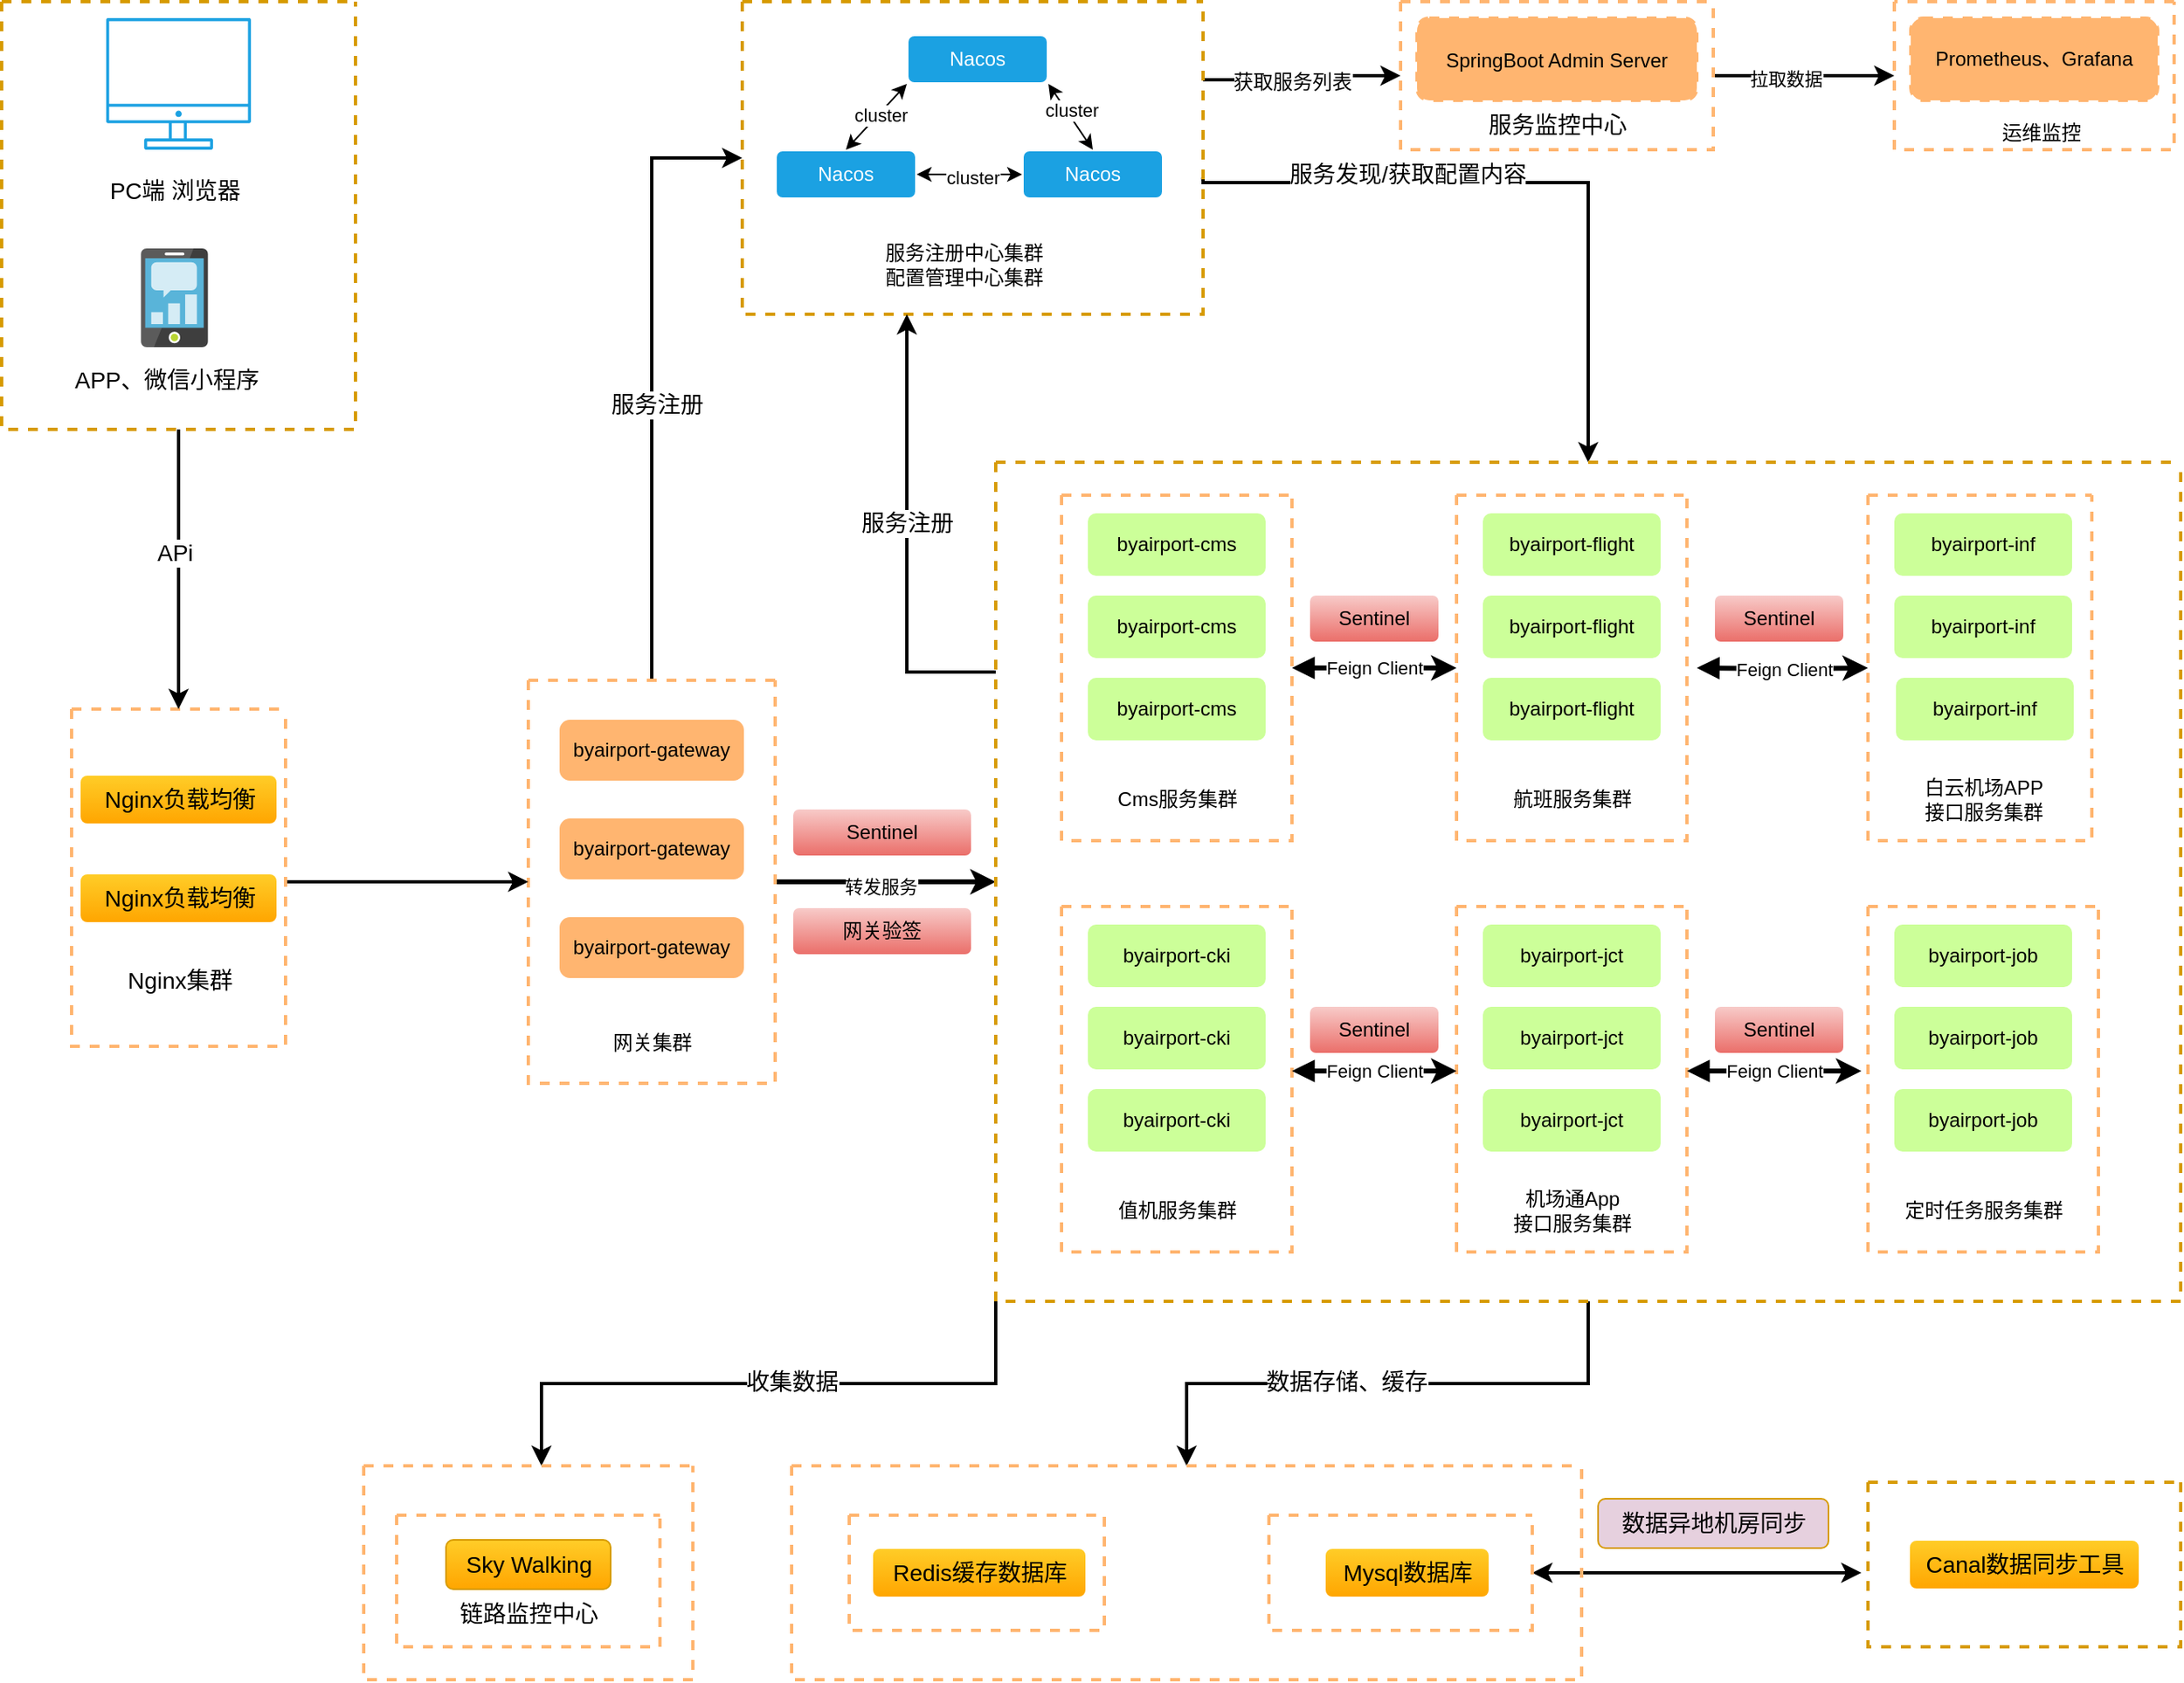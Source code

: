 <mxfile version="20.7.3" type="github">
  <diagram name="第 1 页" id="ni2XKdgbC6iAozZIejau">
    <mxGraphModel dx="2711" dy="941" grid="1" gridSize="10" guides="1" tooltips="1" connect="1" arrows="1" fold="1" page="1" pageScale="1" pageWidth="827" pageHeight="1169" math="0" shadow="0">
      <root>
        <mxCell id="0" />
        <mxCell id="1" parent="0" />
        <mxCell id="4fO2Cc71BolnSUJtsAkM-2" style="edgeStyle=orthogonalEdgeStyle;rounded=0;orthogonalLoop=1;jettySize=auto;html=1;exitX=0.996;exitY=0.568;exitDx=0;exitDy=0;entryX=0.5;entryY=0;entryDx=0;entryDy=0;startArrow=none;startFill=0;endArrow=classic;endFill=1;strokeWidth=2;exitPerimeter=0;" edge="1" parent="1" source="4fO2Cc71BolnSUJtsAkM-6" target="4fO2Cc71BolnSUJtsAkM-32">
          <mxGeometry relative="1" as="geometry">
            <Array as="points">
              <mxPoint x="540" y="178" />
              <mxPoint x="540" y="180" />
              <mxPoint x="774" y="180" />
            </Array>
          </mxGeometry>
        </mxCell>
        <mxCell id="4fO2Cc71BolnSUJtsAkM-3" value="服务发现/获取配置内容" style="edgeLabel;html=1;align=center;verticalAlign=middle;resizable=0;points=[];fontSize=14;" vertex="1" connectable="0" parent="4fO2Cc71BolnSUJtsAkM-2">
          <mxGeometry x="-0.165" y="-2" relative="1" as="geometry">
            <mxPoint x="-43" y="-7" as="offset" />
          </mxGeometry>
        </mxCell>
        <mxCell id="4fO2Cc71BolnSUJtsAkM-4" style="edgeStyle=orthogonalEdgeStyle;rounded=0;orthogonalLoop=1;jettySize=auto;html=1;exitX=1;exitY=0.25;exitDx=0;exitDy=0;fontSize=14;startArrow=none;startFill=0;endArrow=classic;endFill=1;strokeWidth=2;entryX=0;entryY=0.5;entryDx=0;entryDy=0;" edge="1" parent="1" source="4fO2Cc71BolnSUJtsAkM-6" target="4fO2Cc71BolnSUJtsAkM-81">
          <mxGeometry relative="1" as="geometry">
            <mxPoint x="780" y="118" as="targetPoint" />
          </mxGeometry>
        </mxCell>
        <mxCell id="4fO2Cc71BolnSUJtsAkM-5" value="&lt;font style=&quot;font-size: 12px;&quot;&gt;获取服务列表&lt;/font&gt;" style="edgeLabel;html=1;align=center;verticalAlign=middle;resizable=0;points=[];fontSize=14;" vertex="1" connectable="0" parent="4fO2Cc71BolnSUJtsAkM-4">
          <mxGeometry x="-0.127" y="1" relative="1" as="geometry">
            <mxPoint y="1" as="offset" />
          </mxGeometry>
        </mxCell>
        <mxCell id="4fO2Cc71BolnSUJtsAkM-6" value="" style="swimlane;startSize=0;dashed=1;strokeWidth=2;strokeColor=#d79b00;fillColor=#ffe6cc;" vertex="1" parent="1">
          <mxGeometry x="260" y="70" width="280" height="190" as="geometry">
            <mxRectangle x="220" y="70" width="50" height="40" as="alternateBounds" />
          </mxGeometry>
        </mxCell>
        <mxCell id="4fO2Cc71BolnSUJtsAkM-7" value="Nacos" style="rounded=1;whiteSpace=wrap;html=1;strokeColor=#FFFFFF;strokeWidth=2;fillColor=#1ba1e2;fontColor=#ffffff;" vertex="1" parent="4fO2Cc71BolnSUJtsAkM-6">
          <mxGeometry x="100" y="20" width="86" height="30" as="geometry" />
        </mxCell>
        <mxCell id="4fO2Cc71BolnSUJtsAkM-8" value="Nacos" style="rounded=1;whiteSpace=wrap;html=1;strokeColor=#FFFFFF;strokeWidth=2;fillColor=#1ba1e2;fontColor=#ffffff;" vertex="1" parent="4fO2Cc71BolnSUJtsAkM-6">
          <mxGeometry x="20" y="90" width="86" height="30" as="geometry" />
        </mxCell>
        <mxCell id="4fO2Cc71BolnSUJtsAkM-9" value="Nacos" style="rounded=1;whiteSpace=wrap;html=1;strokeColor=#FFFFFF;strokeWidth=2;fillColor=#1ba1e2;fontColor=#ffffff;" vertex="1" parent="4fO2Cc71BolnSUJtsAkM-6">
          <mxGeometry x="170" y="90" width="86" height="30" as="geometry" />
        </mxCell>
        <mxCell id="4fO2Cc71BolnSUJtsAkM-10" value="" style="endArrow=classic;startArrow=classic;html=1;rounded=0;exitX=0.5;exitY=0;exitDx=0;exitDy=0;entryX=0;entryY=1;entryDx=0;entryDy=0;" edge="1" parent="4fO2Cc71BolnSUJtsAkM-6" source="4fO2Cc71BolnSUJtsAkM-8" target="4fO2Cc71BolnSUJtsAkM-7">
          <mxGeometry width="50" height="50" relative="1" as="geometry">
            <mxPoint x="34" y="100" as="sourcePoint" />
            <mxPoint x="84" y="50" as="targetPoint" />
          </mxGeometry>
        </mxCell>
        <mxCell id="4fO2Cc71BolnSUJtsAkM-11" value="cluster" style="edgeLabel;html=1;align=center;verticalAlign=middle;resizable=0;points=[];" vertex="1" connectable="0" parent="4fO2Cc71BolnSUJtsAkM-10">
          <mxGeometry x="0.089" y="-1" relative="1" as="geometry">
            <mxPoint as="offset" />
          </mxGeometry>
        </mxCell>
        <mxCell id="4fO2Cc71BolnSUJtsAkM-12" value="" style="endArrow=classic;startArrow=classic;html=1;rounded=0;exitX=0.5;exitY=0;exitDx=0;exitDy=0;entryX=1;entryY=1;entryDx=0;entryDy=0;" edge="1" parent="4fO2Cc71BolnSUJtsAkM-6" source="4fO2Cc71BolnSUJtsAkM-9" target="4fO2Cc71BolnSUJtsAkM-7">
          <mxGeometry width="50" height="50" relative="1" as="geometry">
            <mxPoint x="73" y="100" as="sourcePoint" />
            <mxPoint x="110" y="60" as="targetPoint" />
          </mxGeometry>
        </mxCell>
        <mxCell id="4fO2Cc71BolnSUJtsAkM-13" value="cluster" style="edgeLabel;html=1;align=center;verticalAlign=middle;resizable=0;points=[];" vertex="1" connectable="0" parent="4fO2Cc71BolnSUJtsAkM-12">
          <mxGeometry x="0.149" y="-2" relative="1" as="geometry">
            <mxPoint as="offset" />
          </mxGeometry>
        </mxCell>
        <mxCell id="4fO2Cc71BolnSUJtsAkM-14" value="" style="endArrow=classic;startArrow=classic;html=1;rounded=0;exitX=1;exitY=0.5;exitDx=0;exitDy=0;entryX=0;entryY=0.5;entryDx=0;entryDy=0;" edge="1" parent="4fO2Cc71BolnSUJtsAkM-6" source="4fO2Cc71BolnSUJtsAkM-8" target="4fO2Cc71BolnSUJtsAkM-9">
          <mxGeometry width="50" height="50" relative="1" as="geometry">
            <mxPoint x="73" y="100" as="sourcePoint" />
            <mxPoint x="102" y="60" as="targetPoint" />
          </mxGeometry>
        </mxCell>
        <mxCell id="4fO2Cc71BolnSUJtsAkM-15" value="cluster" style="edgeLabel;html=1;align=center;verticalAlign=middle;resizable=0;points=[];" vertex="1" connectable="0" parent="4fO2Cc71BolnSUJtsAkM-14">
          <mxGeometry x="0.062" y="-2" relative="1" as="geometry">
            <mxPoint as="offset" />
          </mxGeometry>
        </mxCell>
        <mxCell id="4fO2Cc71BolnSUJtsAkM-16" value="服务注册中心集群&lt;br&gt;配置管理中心集群" style="rounded=1;whiteSpace=wrap;html=1;strokeColor=#FFFFFF;strokeWidth=2;" vertex="1" parent="4fO2Cc71BolnSUJtsAkM-6">
          <mxGeometry x="70" y="140" width="130" height="40" as="geometry" />
        </mxCell>
        <mxCell id="4fO2Cc71BolnSUJtsAkM-17" style="edgeStyle=orthogonalEdgeStyle;rounded=0;orthogonalLoop=1;jettySize=auto;html=1;exitX=0.5;exitY=0;exitDx=0;exitDy=0;entryX=0;entryY=0.5;entryDx=0;entryDy=0;strokeWidth=2;" edge="1" parent="1" source="4fO2Cc71BolnSUJtsAkM-21" target="4fO2Cc71BolnSUJtsAkM-6">
          <mxGeometry relative="1" as="geometry" />
        </mxCell>
        <mxCell id="4fO2Cc71BolnSUJtsAkM-18" value="服务注册" style="edgeLabel;html=1;align=center;verticalAlign=middle;resizable=0;points=[];fontSize=14;" vertex="1" connectable="0" parent="4fO2Cc71BolnSUJtsAkM-17">
          <mxGeometry x="-0.098" y="-3" relative="1" as="geometry">
            <mxPoint as="offset" />
          </mxGeometry>
        </mxCell>
        <mxCell id="4fO2Cc71BolnSUJtsAkM-19" style="edgeStyle=orthogonalEdgeStyle;rounded=0;orthogonalLoop=1;jettySize=auto;html=1;exitX=1;exitY=0.5;exitDx=0;exitDy=0;entryX=0;entryY=0.5;entryDx=0;entryDy=0;strokeWidth=3;" edge="1" parent="1" source="4fO2Cc71BolnSUJtsAkM-21" target="4fO2Cc71BolnSUJtsAkM-32">
          <mxGeometry relative="1" as="geometry" />
        </mxCell>
        <mxCell id="4fO2Cc71BolnSUJtsAkM-20" value="转发服务" style="edgeLabel;html=1;align=center;verticalAlign=middle;resizable=0;points=[];" vertex="1" connectable="0" parent="4fO2Cc71BolnSUJtsAkM-19">
          <mxGeometry x="-0.045" y="-3" relative="1" as="geometry">
            <mxPoint as="offset" />
          </mxGeometry>
        </mxCell>
        <mxCell id="4fO2Cc71BolnSUJtsAkM-21" value="" style="swimlane;startSize=0;strokeColor=#FFB570;strokeWidth=2;dashed=1;" vertex="1" parent="1">
          <mxGeometry x="130" y="482.5" width="150" height="245" as="geometry" />
        </mxCell>
        <mxCell id="4fO2Cc71BolnSUJtsAkM-22" value="byairport-gateway" style="rounded=1;whiteSpace=wrap;html=1;strokeColor=#FFB570;strokeWidth=2;fillColor=#FFB570;" vertex="1" parent="4fO2Cc71BolnSUJtsAkM-21">
          <mxGeometry x="20" y="25" width="110" height="35" as="geometry" />
        </mxCell>
        <mxCell id="4fO2Cc71BolnSUJtsAkM-23" value="byairport-gateway" style="rounded=1;whiteSpace=wrap;html=1;strokeColor=#FFB570;strokeWidth=2;fillColor=#FFB570;" vertex="1" parent="4fO2Cc71BolnSUJtsAkM-21">
          <mxGeometry x="20" y="85" width="110" height="35" as="geometry" />
        </mxCell>
        <mxCell id="4fO2Cc71BolnSUJtsAkM-24" value="byairport-gateway" style="rounded=1;whiteSpace=wrap;html=1;strokeColor=#FFB570;strokeWidth=2;fillColor=#FFB570;" vertex="1" parent="4fO2Cc71BolnSUJtsAkM-21">
          <mxGeometry x="20" y="145" width="110" height="35" as="geometry" />
        </mxCell>
        <mxCell id="4fO2Cc71BolnSUJtsAkM-25" value="网关集群" style="text;html=1;align=center;verticalAlign=middle;resizable=0;points=[];autosize=1;strokeColor=none;fillColor=none;" vertex="1" parent="4fO2Cc71BolnSUJtsAkM-21">
          <mxGeometry x="40" y="205" width="70" height="30" as="geometry" />
        </mxCell>
        <mxCell id="4fO2Cc71BolnSUJtsAkM-26" style="edgeStyle=orthogonalEdgeStyle;rounded=0;orthogonalLoop=1;jettySize=auto;html=1;startArrow=none;startFill=0;strokeWidth=2;endArrow=classic;endFill=1;exitX=0;exitY=0.25;exitDx=0;exitDy=0;" edge="1" parent="1" source="4fO2Cc71BolnSUJtsAkM-32">
          <mxGeometry relative="1" as="geometry">
            <mxPoint x="360" y="260" as="targetPoint" />
            <Array as="points">
              <mxPoint x="360" y="478" />
              <mxPoint x="360" y="280" />
              <mxPoint x="360" y="280" />
            </Array>
          </mxGeometry>
        </mxCell>
        <mxCell id="4fO2Cc71BolnSUJtsAkM-27" value="服务注册" style="edgeLabel;html=1;align=center;verticalAlign=middle;resizable=0;points=[];fontSize=14;" vertex="1" connectable="0" parent="4fO2Cc71BolnSUJtsAkM-26">
          <mxGeometry x="0.343" y="2" relative="1" as="geometry">
            <mxPoint x="2" y="38" as="offset" />
          </mxGeometry>
        </mxCell>
        <mxCell id="4fO2Cc71BolnSUJtsAkM-28" style="edgeStyle=orthogonalEdgeStyle;rounded=0;orthogonalLoop=1;jettySize=auto;html=1;exitX=0.5;exitY=1;exitDx=0;exitDy=0;entryX=0.5;entryY=0;entryDx=0;entryDy=0;fontSize=14;startArrow=none;startFill=0;endArrow=classic;endFill=1;strokeWidth=2;" edge="1" parent="1" source="4fO2Cc71BolnSUJtsAkM-32" target="4fO2Cc71BolnSUJtsAkM-73">
          <mxGeometry relative="1" as="geometry" />
        </mxCell>
        <mxCell id="4fO2Cc71BolnSUJtsAkM-29" value="数据存储、缓存" style="edgeLabel;html=1;align=center;verticalAlign=middle;resizable=0;points=[];fontSize=14;" vertex="1" connectable="0" parent="4fO2Cc71BolnSUJtsAkM-28">
          <mxGeometry x="0.145" y="-1" relative="1" as="geometry">
            <mxPoint as="offset" />
          </mxGeometry>
        </mxCell>
        <mxCell id="4fO2Cc71BolnSUJtsAkM-30" style="edgeStyle=orthogonalEdgeStyle;rounded=0;orthogonalLoop=1;jettySize=auto;html=1;exitX=0;exitY=1;exitDx=0;exitDy=0;entryX=0.54;entryY=0;entryDx=0;entryDy=0;entryPerimeter=0;fontSize=14;startArrow=none;startFill=0;endArrow=classic;endFill=1;strokeWidth=2;" edge="1" parent="1" source="4fO2Cc71BolnSUJtsAkM-32" target="4fO2Cc71BolnSUJtsAkM-84">
          <mxGeometry relative="1" as="geometry">
            <Array as="points">
              <mxPoint x="414" y="910" />
              <mxPoint x="138" y="910" />
            </Array>
          </mxGeometry>
        </mxCell>
        <mxCell id="4fO2Cc71BolnSUJtsAkM-31" value="收集数据" style="edgeLabel;html=1;align=center;verticalAlign=middle;resizable=0;points=[];fontSize=14;" vertex="1" connectable="0" parent="4fO2Cc71BolnSUJtsAkM-30">
          <mxGeometry x="-0.277" y="-1" relative="1" as="geometry">
            <mxPoint x="-38" as="offset" />
          </mxGeometry>
        </mxCell>
        <mxCell id="4fO2Cc71BolnSUJtsAkM-32" value="" style="swimlane;startSize=0;strokeColor=#d79b00;strokeWidth=2;fillColor=#ffcd28;dashed=1;gradientColor=#ffa500;" vertex="1" parent="1">
          <mxGeometry x="414" y="350" width="720" height="510" as="geometry" />
        </mxCell>
        <mxCell id="4fO2Cc71BolnSUJtsAkM-33" value="Feign Client" style="edgeStyle=orthogonalEdgeStyle;rounded=0;orthogonalLoop=1;jettySize=auto;html=1;exitX=1;exitY=0.5;exitDx=0;exitDy=0;entryX=0;entryY=0.5;entryDx=0;entryDy=0;strokeWidth=3;startArrow=block;startFill=1;" edge="1" parent="4fO2Cc71BolnSUJtsAkM-32" source="4fO2Cc71BolnSUJtsAkM-34" target="4fO2Cc71BolnSUJtsAkM-39">
          <mxGeometry relative="1" as="geometry" />
        </mxCell>
        <mxCell id="4fO2Cc71BolnSUJtsAkM-34" value="" style="swimlane;startSize=0;dashed=1;strokeColor=#FFB570;strokeWidth=2;fillColor=#FFFFFF;" vertex="1" parent="4fO2Cc71BolnSUJtsAkM-32">
          <mxGeometry x="40" y="20" width="140" height="210" as="geometry" />
        </mxCell>
        <mxCell id="4fO2Cc71BolnSUJtsAkM-35" value="byairport-cms" style="whiteSpace=wrap;html=1;strokeColor=#FFFFFF;strokeWidth=2;fillColor=#CCFF99;rounded=1;rotation=0;" vertex="1" parent="4fO2Cc71BolnSUJtsAkM-34">
          <mxGeometry x="15" y="10" width="110" height="40" as="geometry" />
        </mxCell>
        <mxCell id="4fO2Cc71BolnSUJtsAkM-36" value="byairport-cms" style="whiteSpace=wrap;html=1;strokeColor=#FFFFFF;strokeWidth=2;fillColor=#CCFF99;gradientColor=none;rounded=1;" vertex="1" parent="4fO2Cc71BolnSUJtsAkM-34">
          <mxGeometry x="15" y="110" width="110" height="40" as="geometry" />
        </mxCell>
        <mxCell id="4fO2Cc71BolnSUJtsAkM-37" value="byairport-cms" style="whiteSpace=wrap;html=1;strokeColor=#FFFFFF;strokeWidth=2;fillColor=#CCFF99;rounded=1;" vertex="1" parent="4fO2Cc71BolnSUJtsAkM-34">
          <mxGeometry x="15" y="60" width="110" height="40" as="geometry" />
        </mxCell>
        <mxCell id="4fO2Cc71BolnSUJtsAkM-38" value="Cms服务集群" style="text;html=1;align=center;verticalAlign=middle;resizable=0;points=[];autosize=1;strokeColor=none;fillColor=none;" vertex="1" parent="4fO2Cc71BolnSUJtsAkM-34">
          <mxGeometry x="20" y="170" width="100" height="30" as="geometry" />
        </mxCell>
        <mxCell id="4fO2Cc71BolnSUJtsAkM-39" value="" style="swimlane;startSize=0;dashed=1;strokeColor=#FFB570;strokeWidth=2;fillColor=#FFFFFF;" vertex="1" parent="4fO2Cc71BolnSUJtsAkM-32">
          <mxGeometry x="280" y="20" width="140" height="210" as="geometry" />
        </mxCell>
        <mxCell id="4fO2Cc71BolnSUJtsAkM-40" value="byairport-flight" style="whiteSpace=wrap;html=1;strokeColor=#FFFFFF;strokeWidth=2;fillColor=#CCFF99;rounded=1;" vertex="1" parent="4fO2Cc71BolnSUJtsAkM-39">
          <mxGeometry x="15" y="10" width="110" height="40" as="geometry" />
        </mxCell>
        <mxCell id="4fO2Cc71BolnSUJtsAkM-41" value="byairport-flight" style="whiteSpace=wrap;html=1;strokeColor=#FFFFFF;strokeWidth=2;fillColor=#CCFF99;gradientColor=none;rounded=1;" vertex="1" parent="4fO2Cc71BolnSUJtsAkM-39">
          <mxGeometry x="15" y="110" width="110" height="40" as="geometry" />
        </mxCell>
        <mxCell id="4fO2Cc71BolnSUJtsAkM-42" value="byairport-flight" style="whiteSpace=wrap;html=1;strokeColor=#FFFFFF;strokeWidth=2;fillColor=#CCFF99;rounded=1;" vertex="1" parent="4fO2Cc71BolnSUJtsAkM-39">
          <mxGeometry x="15" y="60" width="110" height="40" as="geometry" />
        </mxCell>
        <mxCell id="4fO2Cc71BolnSUJtsAkM-43" value="航班服务集群" style="text;html=1;align=center;verticalAlign=middle;resizable=0;points=[];autosize=1;strokeColor=none;fillColor=none;" vertex="1" parent="4fO2Cc71BolnSUJtsAkM-39">
          <mxGeometry x="20" y="170" width="100" height="30" as="geometry" />
        </mxCell>
        <mxCell id="4fO2Cc71BolnSUJtsAkM-44" value="" style="swimlane;startSize=0;dashed=1;strokeColor=#FFB570;strokeWidth=2;fillColor=#FFFFFF;" vertex="1" parent="4fO2Cc71BolnSUJtsAkM-32">
          <mxGeometry x="530" y="20" width="136" height="210" as="geometry" />
        </mxCell>
        <mxCell id="4fO2Cc71BolnSUJtsAkM-45" value="byairport-inf" style="whiteSpace=wrap;html=1;strokeColor=#FFFFFF;strokeWidth=2;fillColor=#CCFF99;rounded=1;" vertex="1" parent="4fO2Cc71BolnSUJtsAkM-44">
          <mxGeometry x="15" y="10" width="110" height="40" as="geometry" />
        </mxCell>
        <mxCell id="4fO2Cc71BolnSUJtsAkM-46" value="byairport-inf" style="whiteSpace=wrap;html=1;strokeColor=#FFFFFF;strokeWidth=2;fillColor=#CCFF99;gradientColor=none;rounded=1;" vertex="1" parent="4fO2Cc71BolnSUJtsAkM-44">
          <mxGeometry x="16" y="110" width="110" height="40" as="geometry" />
        </mxCell>
        <mxCell id="4fO2Cc71BolnSUJtsAkM-47" value="byairport-inf" style="whiteSpace=wrap;html=1;strokeColor=#FFFFFF;strokeWidth=2;fillColor=#CCFF99;rounded=1;" vertex="1" parent="4fO2Cc71BolnSUJtsAkM-44">
          <mxGeometry x="15" y="60" width="110" height="40" as="geometry" />
        </mxCell>
        <mxCell id="4fO2Cc71BolnSUJtsAkM-48" value="白云机场APP&lt;br&gt;接口服务集群" style="text;html=1;align=center;verticalAlign=middle;resizable=0;points=[];autosize=1;strokeColor=none;fillColor=none;" vertex="1" parent="4fO2Cc71BolnSUJtsAkM-44">
          <mxGeometry x="20" y="165" width="100" height="40" as="geometry" />
        </mxCell>
        <mxCell id="4fO2Cc71BolnSUJtsAkM-49" value="" style="swimlane;startSize=0;dashed=1;strokeColor=#FFB570;strokeWidth=2;fillColor=#FFFFFF;" vertex="1" parent="4fO2Cc71BolnSUJtsAkM-32">
          <mxGeometry x="40" y="270" width="140" height="210" as="geometry" />
        </mxCell>
        <mxCell id="4fO2Cc71BolnSUJtsAkM-50" value="byairport-cki" style="whiteSpace=wrap;html=1;strokeColor=#FFFFFF;strokeWidth=2;fillColor=#CCFF99;rounded=1;" vertex="1" parent="4fO2Cc71BolnSUJtsAkM-49">
          <mxGeometry x="15" y="10" width="110" height="40" as="geometry" />
        </mxCell>
        <mxCell id="4fO2Cc71BolnSUJtsAkM-51" value="byairport-cki" style="whiteSpace=wrap;html=1;strokeColor=#FFFFFF;strokeWidth=2;fillColor=#CCFF99;gradientColor=none;rounded=1;" vertex="1" parent="4fO2Cc71BolnSUJtsAkM-49">
          <mxGeometry x="15" y="110" width="110" height="40" as="geometry" />
        </mxCell>
        <mxCell id="4fO2Cc71BolnSUJtsAkM-52" value="byairport-cki" style="whiteSpace=wrap;html=1;strokeColor=#FFFFFF;strokeWidth=2;fillColor=#CCFF99;rounded=1;" vertex="1" parent="4fO2Cc71BolnSUJtsAkM-49">
          <mxGeometry x="15" y="60" width="110" height="40" as="geometry" />
        </mxCell>
        <mxCell id="4fO2Cc71BolnSUJtsAkM-53" value="值机服务集群" style="text;html=1;align=center;verticalAlign=middle;resizable=0;points=[];autosize=1;strokeColor=none;fillColor=none;" vertex="1" parent="4fO2Cc71BolnSUJtsAkM-49">
          <mxGeometry x="20" y="170" width="100" height="30" as="geometry" />
        </mxCell>
        <mxCell id="4fO2Cc71BolnSUJtsAkM-54" value="" style="swimlane;startSize=0;dashed=1;strokeColor=#FFB570;strokeWidth=2;fillColor=#FFFFFF;" vertex="1" parent="4fO2Cc71BolnSUJtsAkM-32">
          <mxGeometry x="280" y="270" width="140" height="210" as="geometry" />
        </mxCell>
        <mxCell id="4fO2Cc71BolnSUJtsAkM-55" value="byairport-jct" style="whiteSpace=wrap;html=1;strokeColor=#FFFFFF;strokeWidth=2;fillColor=#CCFF99;rounded=1;" vertex="1" parent="4fO2Cc71BolnSUJtsAkM-54">
          <mxGeometry x="15" y="10" width="110" height="40" as="geometry" />
        </mxCell>
        <mxCell id="4fO2Cc71BolnSUJtsAkM-56" value="byairport-jct" style="whiteSpace=wrap;html=1;strokeColor=#FFFFFF;strokeWidth=2;fillColor=#CCFF99;gradientColor=none;rounded=1;" vertex="1" parent="4fO2Cc71BolnSUJtsAkM-54">
          <mxGeometry x="15" y="110" width="110" height="40" as="geometry" />
        </mxCell>
        <mxCell id="4fO2Cc71BolnSUJtsAkM-57" value="byairport-jct" style="whiteSpace=wrap;html=1;strokeColor=#FFFFFF;strokeWidth=2;fillColor=#CCFF99;rounded=1;" vertex="1" parent="4fO2Cc71BolnSUJtsAkM-54">
          <mxGeometry x="15" y="60" width="110" height="40" as="geometry" />
        </mxCell>
        <mxCell id="4fO2Cc71BolnSUJtsAkM-58" value="机场通App&lt;br&gt;接口服务集群" style="text;html=1;align=center;verticalAlign=middle;resizable=0;points=[];autosize=1;strokeColor=none;fillColor=none;" vertex="1" parent="4fO2Cc71BolnSUJtsAkM-54">
          <mxGeometry x="20" y="165" width="100" height="40" as="geometry" />
        </mxCell>
        <mxCell id="4fO2Cc71BolnSUJtsAkM-59" value="" style="swimlane;startSize=0;dashed=1;strokeColor=#FFB570;strokeWidth=2;fillColor=#FFFFFF;" vertex="1" parent="4fO2Cc71BolnSUJtsAkM-32">
          <mxGeometry x="530" y="270" width="140" height="210" as="geometry" />
        </mxCell>
        <mxCell id="4fO2Cc71BolnSUJtsAkM-60" value="byairport-job" style="whiteSpace=wrap;html=1;strokeColor=#FFFFFF;strokeWidth=2;fillColor=#CCFF99;rounded=1;" vertex="1" parent="4fO2Cc71BolnSUJtsAkM-59">
          <mxGeometry x="15" y="10" width="110" height="40" as="geometry" />
        </mxCell>
        <mxCell id="4fO2Cc71BolnSUJtsAkM-61" value="byairport-job" style="whiteSpace=wrap;html=1;strokeColor=#FFFFFF;strokeWidth=2;fillColor=#CCFF99;gradientColor=none;rounded=1;" vertex="1" parent="4fO2Cc71BolnSUJtsAkM-59">
          <mxGeometry x="15" y="110" width="110" height="40" as="geometry" />
        </mxCell>
        <mxCell id="4fO2Cc71BolnSUJtsAkM-62" value="byairport-job" style="whiteSpace=wrap;html=1;strokeColor=#FFFFFF;strokeWidth=2;fillColor=#CCFF99;rounded=1;" vertex="1" parent="4fO2Cc71BolnSUJtsAkM-59">
          <mxGeometry x="15" y="60" width="110" height="40" as="geometry" />
        </mxCell>
        <mxCell id="4fO2Cc71BolnSUJtsAkM-63" value="定时任务服务集群" style="text;html=1;align=center;verticalAlign=middle;resizable=0;points=[];autosize=1;strokeColor=none;fillColor=none;" vertex="1" parent="4fO2Cc71BolnSUJtsAkM-59">
          <mxGeometry x="10" y="170" width="120" height="30" as="geometry" />
        </mxCell>
        <mxCell id="4fO2Cc71BolnSUJtsAkM-64" value="Sentinel" style="whiteSpace=wrap;html=1;strokeColor=#FFFFFF;strokeWidth=2;fillColor=#f8cecc;gradientColor=#ea6b66;rounded=1;" vertex="1" parent="4fO2Cc71BolnSUJtsAkM-32">
          <mxGeometry x="190" y="80" width="80" height="30" as="geometry" />
        </mxCell>
        <mxCell id="4fO2Cc71BolnSUJtsAkM-65" value="Feign Client" style="edgeStyle=orthogonalEdgeStyle;rounded=0;orthogonalLoop=1;jettySize=auto;html=1;entryX=0;entryY=0.5;entryDx=0;entryDy=0;strokeWidth=3;startArrow=block;startFill=1;" edge="1" parent="4fO2Cc71BolnSUJtsAkM-32" target="4fO2Cc71BolnSUJtsAkM-44">
          <mxGeometry relative="1" as="geometry">
            <mxPoint x="426" y="125" as="sourcePoint" />
            <mxPoint x="520" y="124.5" as="targetPoint" />
          </mxGeometry>
        </mxCell>
        <mxCell id="4fO2Cc71BolnSUJtsAkM-66" value="Sentinel" style="whiteSpace=wrap;html=1;strokeColor=#FFFFFF;strokeWidth=2;fillColor=#f8cecc;gradientColor=#ea6b66;rounded=1;" vertex="1" parent="4fO2Cc71BolnSUJtsAkM-32">
          <mxGeometry x="436" y="80" width="80" height="30" as="geometry" />
        </mxCell>
        <mxCell id="4fO2Cc71BolnSUJtsAkM-67" value="Feign Client" style="edgeStyle=orthogonalEdgeStyle;rounded=0;orthogonalLoop=1;jettySize=auto;html=1;exitX=1;exitY=0.5;exitDx=0;exitDy=0;entryX=0;entryY=0.5;entryDx=0;entryDy=0;strokeWidth=3;startArrow=block;startFill=1;" edge="1" parent="4fO2Cc71BolnSUJtsAkM-32">
          <mxGeometry relative="1" as="geometry">
            <mxPoint x="180" y="370" as="sourcePoint" />
            <mxPoint x="280" y="370" as="targetPoint" />
            <Array as="points">
              <mxPoint x="206" y="370" />
              <mxPoint x="206" y="370" />
            </Array>
          </mxGeometry>
        </mxCell>
        <mxCell id="4fO2Cc71BolnSUJtsAkM-68" value="Feign Client" style="edgeStyle=orthogonalEdgeStyle;rounded=0;orthogonalLoop=1;jettySize=auto;html=1;exitX=1;exitY=0.5;exitDx=0;exitDy=0;strokeWidth=3;startArrow=block;startFill=1;" edge="1" parent="4fO2Cc71BolnSUJtsAkM-32">
          <mxGeometry relative="1" as="geometry">
            <mxPoint x="420" y="370" as="sourcePoint" />
            <mxPoint x="526" y="370" as="targetPoint" />
          </mxGeometry>
        </mxCell>
        <mxCell id="4fO2Cc71BolnSUJtsAkM-69" value="Sentinel" style="whiteSpace=wrap;html=1;strokeColor=#FFFFFF;strokeWidth=2;fillColor=#f8cecc;gradientColor=#ea6b66;rounded=1;" vertex="1" parent="4fO2Cc71BolnSUJtsAkM-32">
          <mxGeometry x="190" y="330" width="80" height="30" as="geometry" />
        </mxCell>
        <mxCell id="4fO2Cc71BolnSUJtsAkM-70" value="Sentinel" style="whiteSpace=wrap;html=1;strokeColor=#FFFFFF;strokeWidth=2;fillColor=#f8cecc;gradientColor=#ea6b66;rounded=1;" vertex="1" parent="4fO2Cc71BolnSUJtsAkM-32">
          <mxGeometry x="436" y="330" width="80" height="30" as="geometry" />
        </mxCell>
        <mxCell id="4fO2Cc71BolnSUJtsAkM-71" value="Sentinel" style="whiteSpace=wrap;html=1;strokeColor=#FFFFFF;strokeWidth=2;fillColor=#f8cecc;gradientColor=#ea6b66;rounded=1;" vertex="1" parent="1">
          <mxGeometry x="290" y="560" width="110" height="30" as="geometry" />
        </mxCell>
        <mxCell id="4fO2Cc71BolnSUJtsAkM-72" style="edgeStyle=orthogonalEdgeStyle;rounded=0;orthogonalLoop=1;jettySize=auto;html=1;fontSize=14;startArrow=classic;startFill=1;endArrow=classic;endFill=1;strokeWidth=2;exitX=1;exitY=0.5;exitDx=0;exitDy=0;" edge="1" parent="1" source="4fO2Cc71BolnSUJtsAkM-74">
          <mxGeometry relative="1" as="geometry">
            <mxPoint x="940" y="1025" as="targetPoint" />
          </mxGeometry>
        </mxCell>
        <mxCell id="4fO2Cc71BolnSUJtsAkM-73" value="" style="swimlane;startSize=0;fontSize=14;strokeColor=#FFB570;strokeWidth=2;fillColor=#FFB570;gradientColor=#7ea6e0;dashed=1;" vertex="1" parent="1">
          <mxGeometry x="290" y="960" width="480" height="130" as="geometry" />
        </mxCell>
        <mxCell id="4fO2Cc71BolnSUJtsAkM-74" value="" style="swimlane;startSize=0;dashed=1;fontSize=14;strokeColor=#FFB570;strokeWidth=2;fillColor=#CCFF99;gradientColor=default;" vertex="1" parent="4fO2Cc71BolnSUJtsAkM-73">
          <mxGeometry x="290" y="30" width="160" height="70" as="geometry" />
        </mxCell>
        <mxCell id="4fO2Cc71BolnSUJtsAkM-75" value="Mysql数据库" style="text;html=1;align=center;verticalAlign=middle;resizable=0;points=[];autosize=1;strokeColor=#FFFFFF;fillColor=#ffcd28;fontSize=14;gradientColor=#ffa500;rounded=1;" vertex="1" parent="4fO2Cc71BolnSUJtsAkM-74">
          <mxGeometry x="34" y="20" width="100" height="30" as="geometry" />
        </mxCell>
        <mxCell id="4fO2Cc71BolnSUJtsAkM-76" value="" style="swimlane;startSize=0;dashed=1;fontSize=14;strokeColor=#FFB570;strokeWidth=2;fillColor=#CCFF99;gradientColor=default;" vertex="1" parent="4fO2Cc71BolnSUJtsAkM-73">
          <mxGeometry x="35" y="30" width="155" height="70" as="geometry" />
        </mxCell>
        <mxCell id="4fO2Cc71BolnSUJtsAkM-77" value="Redis缓存数据库" style="text;html=1;align=center;verticalAlign=middle;resizable=0;points=[];autosize=1;strokeColor=#FFFFFF;fillColor=#ffcd28;fontSize=14;gradientColor=#ffa500;rounded=1;" vertex="1" parent="4fO2Cc71BolnSUJtsAkM-76">
          <mxGeometry x="14" y="20" width="130" height="30" as="geometry" />
        </mxCell>
        <mxCell id="4fO2Cc71BolnSUJtsAkM-78" value="" style="swimlane;startSize=0;dashed=1;fontSize=14;strokeColor=#d79b00;strokeWidth=2;fillColor=#ffcd28;gradientColor=#ffa500;" vertex="1" parent="1">
          <mxGeometry x="944" y="970" width="190" height="100" as="geometry" />
        </mxCell>
        <mxCell id="4fO2Cc71BolnSUJtsAkM-79" value="Canal数据同步工具" style="text;html=1;align=center;verticalAlign=middle;resizable=0;points=[];autosize=1;strokeColor=#FFFFFF;fillColor=#ffcd28;fontSize=14;gradientColor=#ffa500;rounded=1;" vertex="1" parent="4fO2Cc71BolnSUJtsAkM-78">
          <mxGeometry x="25" y="35" width="140" height="30" as="geometry" />
        </mxCell>
        <mxCell id="4fO2Cc71BolnSUJtsAkM-80" value="数据异地机房同步" style="text;html=1;align=center;verticalAlign=middle;resizable=0;points=[];autosize=1;strokeColor=#d79b00;fillColor=#E6D0DE;fontSize=14;gradientColor=none;rounded=1;" vertex="1" parent="1">
          <mxGeometry x="780" y="980" width="140" height="30" as="geometry" />
        </mxCell>
        <mxCell id="4fO2Cc71BolnSUJtsAkM-103" style="edgeStyle=orthogonalEdgeStyle;rounded=0;orthogonalLoop=1;jettySize=auto;html=1;exitX=1;exitY=0.5;exitDx=0;exitDy=0;entryX=0;entryY=0.5;entryDx=0;entryDy=0;strokeWidth=2;" edge="1" parent="1" source="4fO2Cc71BolnSUJtsAkM-81" target="4fO2Cc71BolnSUJtsAkM-100">
          <mxGeometry relative="1" as="geometry" />
        </mxCell>
        <mxCell id="4fO2Cc71BolnSUJtsAkM-104" value="拉取数据" style="edgeLabel;html=1;align=center;verticalAlign=middle;resizable=0;points=[];" vertex="1" connectable="0" parent="4fO2Cc71BolnSUJtsAkM-103">
          <mxGeometry x="-0.2" y="-2" relative="1" as="geometry">
            <mxPoint as="offset" />
          </mxGeometry>
        </mxCell>
        <mxCell id="4fO2Cc71BolnSUJtsAkM-81" value="" style="swimlane;startSize=0;dashed=1;fontSize=14;strokeColor=#FFB570;strokeWidth=2;fillColor=#FFB570;gradientColor=default;" vertex="1" parent="1">
          <mxGeometry x="660" y="70" width="190" height="90" as="geometry" />
        </mxCell>
        <mxCell id="4fO2Cc71BolnSUJtsAkM-82" value="&lt;font style=&quot;font-size: 12px;&quot;&gt;SpringBoot Admin Server&lt;/font&gt;" style="whiteSpace=wrap;html=1;dashed=1;fontSize=14;strokeColor=#FFB570;strokeWidth=2;fillColor=#FFB570;gradientColor=none;rounded=1;" vertex="1" parent="4fO2Cc71BolnSUJtsAkM-81">
          <mxGeometry x="10" y="10" width="170" height="50" as="geometry" />
        </mxCell>
        <mxCell id="4fO2Cc71BolnSUJtsAkM-83" value="服务监控中心" style="text;html=1;align=center;verticalAlign=middle;resizable=0;points=[];autosize=1;strokeColor=none;fillColor=none;fontSize=14;" vertex="1" parent="4fO2Cc71BolnSUJtsAkM-81">
          <mxGeometry x="40" y="60" width="110" height="30" as="geometry" />
        </mxCell>
        <mxCell id="4fO2Cc71BolnSUJtsAkM-84" value="" style="swimlane;startSize=0;dashed=1;fontSize=14;strokeColor=#FFB570;strokeWidth=2;fillColor=#FFB570;gradientColor=none;" vertex="1" parent="1">
          <mxGeometry x="30" y="960" width="200" height="130" as="geometry" />
        </mxCell>
        <mxCell id="4fO2Cc71BolnSUJtsAkM-85" value="" style="swimlane;startSize=0;dashed=1;fontSize=14;strokeColor=#FFB570;strokeWidth=2;fillColor=#FFB570;gradientColor=none;" vertex="1" parent="4fO2Cc71BolnSUJtsAkM-84">
          <mxGeometry x="20" y="30" width="160" height="80" as="geometry" />
        </mxCell>
        <mxCell id="4fO2Cc71BolnSUJtsAkM-86" value="Sky Walking" style="text;html=1;align=center;verticalAlign=middle;resizable=0;points=[];autosize=1;strokeColor=#d79b00;fillColor=#ffcd28;fontSize=14;gradientColor=#ffa500;rounded=1;" vertex="1" parent="4fO2Cc71BolnSUJtsAkM-85">
          <mxGeometry x="30" y="15" width="100" height="30" as="geometry" />
        </mxCell>
        <mxCell id="4fO2Cc71BolnSUJtsAkM-87" value="链路监控中心" style="text;html=1;align=center;verticalAlign=middle;resizable=0;points=[];autosize=1;strokeColor=none;fillColor=none;fontSize=14;" vertex="1" parent="1">
          <mxGeometry x="75" y="1035" width="110" height="30" as="geometry" />
        </mxCell>
        <mxCell id="4fO2Cc71BolnSUJtsAkM-88" style="edgeStyle=orthogonalEdgeStyle;rounded=0;orthogonalLoop=1;jettySize=auto;html=1;exitX=1;exitY=0.5;exitDx=0;exitDy=0;entryX=0;entryY=0.5;entryDx=0;entryDy=0;fontSize=14;startArrow=none;startFill=0;endArrow=classic;endFill=1;strokeWidth=2;" edge="1" parent="1" source="4fO2Cc71BolnSUJtsAkM-89" target="4fO2Cc71BolnSUJtsAkM-21">
          <mxGeometry relative="1" as="geometry">
            <Array as="points">
              <mxPoint x="-17" y="605" />
            </Array>
          </mxGeometry>
        </mxCell>
        <mxCell id="4fO2Cc71BolnSUJtsAkM-89" value="" style="swimlane;startSize=0;dashed=1;fontSize=14;strokeColor=#FFB570;strokeWidth=2;fillColor=#FFB570;gradientColor=none;" vertex="1" parent="1">
          <mxGeometry x="-147.5" y="500" width="130" height="205" as="geometry" />
        </mxCell>
        <mxCell id="4fO2Cc71BolnSUJtsAkM-90" value="Nginx负载均衡" style="text;html=1;align=center;verticalAlign=middle;resizable=0;points=[];autosize=1;strokeColor=#FFFFFF;fillColor=#ffcd28;fontSize=14;gradientColor=#ffa500;rounded=1;" vertex="1" parent="4fO2Cc71BolnSUJtsAkM-89">
          <mxGeometry x="5" y="40" width="120" height="30" as="geometry" />
        </mxCell>
        <mxCell id="4fO2Cc71BolnSUJtsAkM-91" value="Nginx负载均衡" style="text;html=1;align=center;verticalAlign=middle;resizable=0;points=[];autosize=1;strokeColor=#FFFFFF;fillColor=#ffcd28;fontSize=14;gradientColor=#ffa500;rounded=1;" vertex="1" parent="4fO2Cc71BolnSUJtsAkM-89">
          <mxGeometry x="5" y="100" width="120" height="30" as="geometry" />
        </mxCell>
        <mxCell id="4fO2Cc71BolnSUJtsAkM-92" value="Nginx集群" style="text;html=1;align=center;verticalAlign=middle;resizable=0;points=[];autosize=1;strokeColor=none;fillColor=none;fontSize=14;" vertex="1" parent="4fO2Cc71BolnSUJtsAkM-89">
          <mxGeometry x="20" y="150" width="90" height="30" as="geometry" />
        </mxCell>
        <mxCell id="4fO2Cc71BolnSUJtsAkM-93" style="edgeStyle=orthogonalEdgeStyle;rounded=0;orthogonalLoop=1;jettySize=auto;html=1;fontSize=14;startArrow=none;startFill=0;endArrow=classic;endFill=1;strokeWidth=2;" edge="1" parent="1" source="4fO2Cc71BolnSUJtsAkM-94">
          <mxGeometry relative="1" as="geometry">
            <mxPoint x="-82.5" y="500" as="targetPoint" />
          </mxGeometry>
        </mxCell>
        <mxCell id="4fO2Cc71BolnSUJtsAkM-106" value="APi" style="edgeLabel;html=1;align=center;verticalAlign=middle;resizable=0;points=[];fontSize=14;" vertex="1" connectable="0" parent="4fO2Cc71BolnSUJtsAkM-93">
          <mxGeometry x="-0.121" y="-3" relative="1" as="geometry">
            <mxPoint as="offset" />
          </mxGeometry>
        </mxCell>
        <mxCell id="4fO2Cc71BolnSUJtsAkM-94" value="" style="swimlane;startSize=0;dashed=1;fontSize=14;strokeColor=#d79b00;strokeWidth=2;fillColor=#ffcd28;gradientColor=#ffa500;" vertex="1" parent="1">
          <mxGeometry x="-190" y="70" width="215" height="260" as="geometry" />
        </mxCell>
        <mxCell id="4fO2Cc71BolnSUJtsAkM-95" value="desktop" style="sketch=0;outlineConnect=0;strokeColor=#006EAF;fillColor=#1ba1e2;dashed=0;verticalLabelPosition=bottom;verticalAlign=top;align=center;html=1;fontSize=12;fontStyle=0;aspect=fixed;shape=mxgraph.aws4.illustration_desktop;pointerEvents=1;fontColor=#ffffff;" vertex="1" parent="4fO2Cc71BolnSUJtsAkM-94">
          <mxGeometry x="63.55" y="10" width="87.91" height="80" as="geometry" />
        </mxCell>
        <mxCell id="4fO2Cc71BolnSUJtsAkM-96" value="PC端 浏览器" style="text;html=1;align=center;verticalAlign=middle;resizable=0;points=[];autosize=1;strokeColor=none;fillColor=none;fontSize=14;" vertex="1" parent="4fO2Cc71BolnSUJtsAkM-94">
          <mxGeometry x="55" y="100" width="100" height="30" as="geometry" />
        </mxCell>
        <mxCell id="4fO2Cc71BolnSUJtsAkM-97" value="" style="sketch=0;aspect=fixed;html=1;points=[];align=center;image;fontSize=12;image=img/lib/mscae/Mobile_Engagement.svg;dashed=1;strokeColor=#FFFFFF;strokeWidth=2;fillColor=#FFB570;gradientColor=none;" vertex="1" parent="4fO2Cc71BolnSUJtsAkM-94">
          <mxGeometry x="84.6" y="150" width="40.8" height="60" as="geometry" />
        </mxCell>
        <mxCell id="4fO2Cc71BolnSUJtsAkM-98" value="APP、微信小程序" style="text;html=1;align=center;verticalAlign=middle;resizable=0;points=[];autosize=1;strokeColor=none;fillColor=none;fontSize=14;" vertex="1" parent="1">
          <mxGeometry x="-160" y="285" width="140" height="30" as="geometry" />
        </mxCell>
        <mxCell id="4fO2Cc71BolnSUJtsAkM-99" value="网关验签" style="whiteSpace=wrap;html=1;strokeColor=#FFFFFF;strokeWidth=2;fillColor=#f8cecc;gradientColor=#ea6b66;rounded=1;" vertex="1" parent="1">
          <mxGeometry x="290" y="620" width="110" height="30" as="geometry" />
        </mxCell>
        <mxCell id="4fO2Cc71BolnSUJtsAkM-100" value="" style="swimlane;startSize=0;rounded=1;fillColor=#FFB570;gradientColor=none;dashed=1;strokeColor=#FFB570;strokeWidth=2;" vertex="1" parent="1">
          <mxGeometry x="960" y="70" width="170" height="90" as="geometry" />
        </mxCell>
        <mxCell id="4fO2Cc71BolnSUJtsAkM-101" value="Prometheus、Grafana" style="whiteSpace=wrap;html=1;rounded=1;dashed=1;strokeColor=#FFB570;strokeWidth=2;fillColor=#FFB570;gradientColor=none;" vertex="1" parent="4fO2Cc71BolnSUJtsAkM-100">
          <mxGeometry x="10" y="10" width="150" height="50" as="geometry" />
        </mxCell>
        <mxCell id="4fO2Cc71BolnSUJtsAkM-102" value="运维监控" style="text;html=1;align=center;verticalAlign=middle;resizable=0;points=[];autosize=1;strokeColor=none;fillColor=none;" vertex="1" parent="4fO2Cc71BolnSUJtsAkM-100">
          <mxGeometry x="54" y="65" width="70" height="30" as="geometry" />
        </mxCell>
      </root>
    </mxGraphModel>
  </diagram>
</mxfile>
